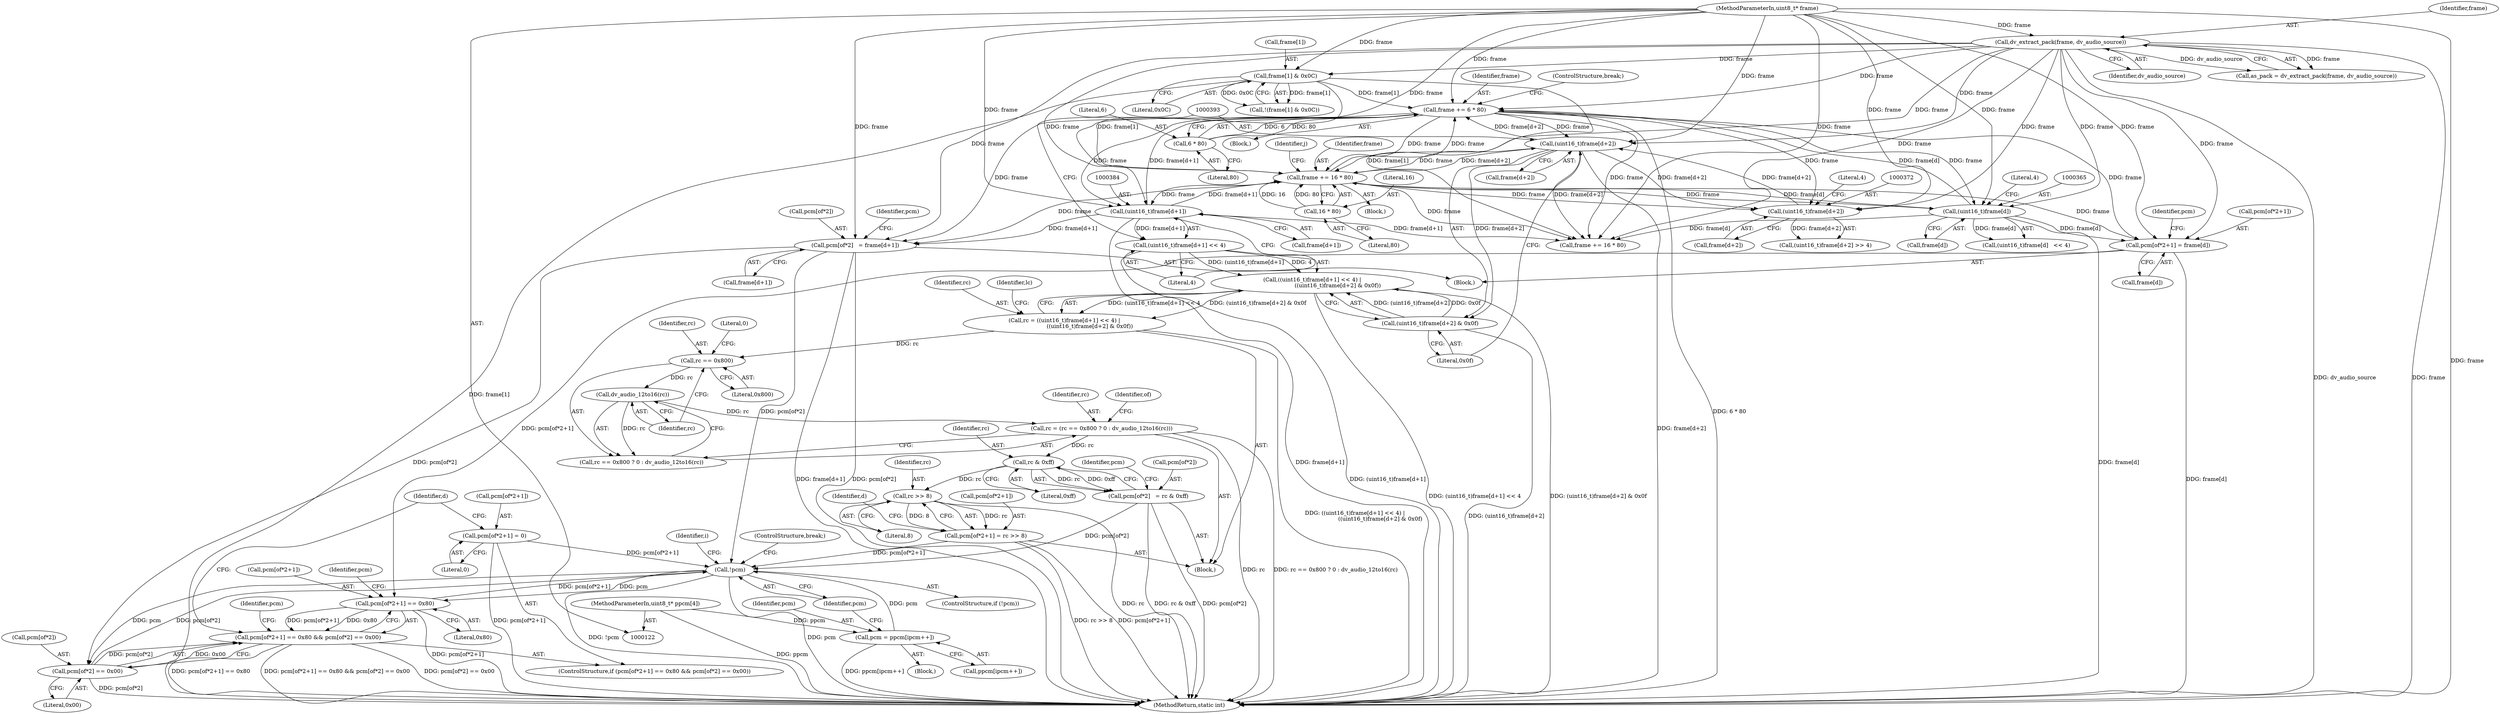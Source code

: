 digraph "0_libav_2d1c0dea5f6b91bec7f5fa53ec050913d851e366@pointer" {
"1000236" [label="(Call,!pcm)"];
"1000309" [label="(Call,pcm[of*2]   = frame[d+1])"];
"1000251" [label="(Call,frame += 6 * 80)"];
"1000253" [label="(Call,6 * 80)"];
"1000392" [label="(Call,(uint16_t)frame[d+2])"];
"1000371" [label="(Call,(uint16_t)frame[d+2])"];
"1000144" [label="(Call,dv_extract_pack(frame, dv_audio_source))"];
"1000123" [label="(MethodParameterIn,uint8_t* frame)"];
"1000511" [label="(Call,frame += 16 * 80)"];
"1000513" [label="(Call,16 * 80)"];
"1000364" [label="(Call,(uint16_t)frame[d])"];
"1000210" [label="(Call,frame[1] & 0x0C)"];
"1000383" [label="(Call,(uint16_t)frame[d+1])"];
"1000333" [label="(Call,pcm[of*2+1] == 0x80)"];
"1000236" [label="(Call,!pcm)"];
"1000342" [label="(Call,pcm[of*2] == 0x00)"];
"1000498" [label="(Call,pcm[of*2+1] = rc >> 8)"];
"1000506" [label="(Call,rc >> 8)"];
"1000495" [label="(Call,rc & 0xff)"];
"1000409" [label="(Call,rc = (rc == 0x800 ? 0 : dv_audio_12to16(rc)))"];
"1000416" [label="(Call,dv_audio_12to16(rc))"];
"1000412" [label="(Call,rc == 0x800)"];
"1000379" [label="(Call,rc = ((uint16_t)frame[d+1] << 4) |\n                             ((uint16_t)frame[d+2] & 0x0f))"];
"1000381" [label="(Call,((uint16_t)frame[d+1] << 4) |\n                             ((uint16_t)frame[d+2] & 0x0f))"];
"1000382" [label="(Call,(uint16_t)frame[d+1] << 4)"];
"1000391" [label="(Call,(uint16_t)frame[d+2] & 0x0f)"];
"1000349" [label="(Call,pcm[of*2+1] = 0)"];
"1000489" [label="(Call,pcm[of*2]   = rc & 0xff)"];
"1000229" [label="(Call,pcm = ppcm[ipcm++])"];
"1000124" [label="(MethodParameterIn,uint8_t* ppcm[4])"];
"1000320" [label="(Call,pcm[of*2+1] = frame[d])"];
"1000332" [label="(Call,pcm[of*2+1] == 0x80 && pcm[of*2] == 0x00)"];
"1000342" [label="(Call,pcm[of*2] == 0x00)"];
"1000498" [label="(Call,pcm[of*2+1] = rc >> 8)"];
"1000412" [label="(Call,rc == 0x800)"];
"1000343" [label="(Call,pcm[of*2])"];
"1000250" [label="(Block,)"];
"1000417" [label="(Identifier,rc)"];
"1000282" [label="(Block,)"];
"1000369" [label="(Literal,4)"];
"1000333" [label="(Call,pcm[of*2+1] == 0x80)"];
"1000210" [label="(Call,frame[1] & 0x0C)"];
"1000416" [label="(Call,dv_audio_12to16(rc))"];
"1000364" [label="(Call,(uint16_t)frame[d])"];
"1000357" [label="(Literal,0)"];
"1000419" [label="(Identifier,of)"];
"1000399" [label="(Literal,0x0f)"];
"1000514" [label="(Literal,16)"];
"1000236" [label="(Call,!pcm)"];
"1000363" [label="(Call,(uint16_t)frame[d]   << 4)"];
"1000211" [label="(Call,frame[1])"];
"1000309" [label="(Call,pcm[of*2]   = frame[d+1])"];
"1000253" [label="(Call,6 * 80)"];
"1000508" [label="(Literal,8)"];
"1000382" [label="(Call,(uint16_t)frame[d+1] << 4)"];
"1000334" [label="(Call,pcm[of*2+1])"];
"1000371" [label="(Call,(uint16_t)frame[d+2])"];
"1000381" [label="(Call,((uint16_t)frame[d+1] << 4) |\n                             ((uint16_t)frame[d+2] & 0x0f))"];
"1000497" [label="(Literal,0xff)"];
"1000489" [label="(Call,pcm[of*2]   = rc & 0xff)"];
"1000415" [label="(Literal,0)"];
"1000373" [label="(Call,frame[d+2])"];
"1000238" [label="(ControlStructure,break;)"];
"1000251" [label="(Call,frame += 6 * 80)"];
"1000241" [label="(Identifier,i)"];
"1000392" [label="(Call,(uint16_t)frame[d+2])"];
"1000510" [label="(Identifier,d)"];
"1000521" [label="(MethodReturn,static int)"];
"1000214" [label="(Literal,0x0C)"];
"1000275" [label="(Identifier,d)"];
"1000265" [label="(Identifier,j)"];
"1000123" [label="(MethodParameterIn,uint8_t* frame)"];
"1000322" [label="(Identifier,pcm)"];
"1000350" [label="(Call,pcm[of*2+1])"];
"1000266" [label="(Block,)"];
"1000328" [label="(Call,frame[d])"];
"1000496" [label="(Identifier,rc)"];
"1000231" [label="(Call,ppcm[ipcm++])"];
"1000499" [label="(Call,pcm[of*2+1])"];
"1000383" [label="(Call,(uint16_t)frame[d+1])"];
"1000413" [label="(Identifier,rc)"];
"1000144" [label="(Call,dv_extract_pack(frame, dv_audio_source))"];
"1000506" [label="(Call,rc >> 8)"];
"1000146" [label="(Identifier,dv_audio_source)"];
"1000341" [label="(Literal,0x80)"];
"1000380" [label="(Identifier,rc)"];
"1000310" [label="(Call,pcm[of*2])"];
"1000414" [label="(Literal,0x800)"];
"1000142" [label="(Call,as_pack = dv_extract_pack(frame, dv_audio_source))"];
"1000332" [label="(Call,pcm[of*2+1] == 0x80 && pcm[of*2] == 0x00)"];
"1000320" [label="(Call,pcm[of*2+1] = frame[d])"];
"1000344" [label="(Identifier,pcm)"];
"1000252" [label="(Identifier,frame)"];
"1000349" [label="(Call,pcm[of*2+1] = 0)"];
"1000331" [label="(ControlStructure,if (pcm[of*2+1] == 0x80 && pcm[of*2] == 0x00))"];
"1000124" [label="(MethodParameterIn,uint8_t* ppcm[4])"];
"1000256" [label="(ControlStructure,break;)"];
"1000516" [label="(Call,frame += 16 * 80)"];
"1000359" [label="(Block,)"];
"1000370" [label="(Call,(uint16_t)frame[d+2] >> 4)"];
"1000507" [label="(Identifier,rc)"];
"1000321" [label="(Call,pcm[of*2+1])"];
"1000401" [label="(Identifier,lc)"];
"1000379" [label="(Call,rc = ((uint16_t)frame[d+1] << 4) |\n                             ((uint16_t)frame[d+2] & 0x0f))"];
"1000500" [label="(Identifier,pcm)"];
"1000230" [label="(Identifier,pcm)"];
"1000390" [label="(Literal,4)"];
"1000378" [label="(Literal,4)"];
"1000512" [label="(Identifier,frame)"];
"1000511" [label="(Call,frame += 16 * 80)"];
"1000490" [label="(Call,pcm[of*2])"];
"1000410" [label="(Identifier,rc)"];
"1000209" [label="(Call,!(frame[1] & 0x0C))"];
"1000495" [label="(Call,rc & 0xff)"];
"1000394" [label="(Call,frame[d+2])"];
"1000513" [label="(Call,16 * 80)"];
"1000385" [label="(Call,frame[d+1])"];
"1000515" [label="(Literal,80)"];
"1000255" [label="(Literal,80)"];
"1000391" [label="(Call,(uint16_t)frame[d+2] & 0x0f)"];
"1000351" [label="(Identifier,pcm)"];
"1000235" [label="(ControlStructure,if (!pcm))"];
"1000228" [label="(Block,)"];
"1000348" [label="(Literal,0x00)"];
"1000315" [label="(Call,frame[d+1])"];
"1000254" [label="(Literal,6)"];
"1000237" [label="(Identifier,pcm)"];
"1000145" [label="(Identifier,frame)"];
"1000409" [label="(Call,rc = (rc == 0x800 ? 0 : dv_audio_12to16(rc)))"];
"1000366" [label="(Call,frame[d])"];
"1000335" [label="(Identifier,pcm)"];
"1000229" [label="(Call,pcm = ppcm[ipcm++])"];
"1000411" [label="(Call,rc == 0x800 ? 0 : dv_audio_12to16(rc))"];
"1000236" -> "1000235"  [label="AST: "];
"1000236" -> "1000237"  [label="CFG: "];
"1000237" -> "1000236"  [label="AST: "];
"1000238" -> "1000236"  [label="CFG: "];
"1000241" -> "1000236"  [label="CFG: "];
"1000236" -> "1000521"  [label="DDG: pcm"];
"1000236" -> "1000521"  [label="DDG: !pcm"];
"1000309" -> "1000236"  [label="DDG: pcm[of*2]"];
"1000333" -> "1000236"  [label="DDG: pcm[of*2+1]"];
"1000342" -> "1000236"  [label="DDG: pcm[of*2]"];
"1000498" -> "1000236"  [label="DDG: pcm[of*2+1]"];
"1000349" -> "1000236"  [label="DDG: pcm[of*2+1]"];
"1000489" -> "1000236"  [label="DDG: pcm[of*2]"];
"1000229" -> "1000236"  [label="DDG: pcm"];
"1000236" -> "1000333"  [label="DDG: pcm"];
"1000236" -> "1000342"  [label="DDG: pcm"];
"1000309" -> "1000282"  [label="AST: "];
"1000309" -> "1000315"  [label="CFG: "];
"1000310" -> "1000309"  [label="AST: "];
"1000315" -> "1000309"  [label="AST: "];
"1000322" -> "1000309"  [label="CFG: "];
"1000309" -> "1000521"  [label="DDG: pcm[of*2]"];
"1000309" -> "1000521"  [label="DDG: frame[d+1]"];
"1000251" -> "1000309"  [label="DDG: frame"];
"1000383" -> "1000309"  [label="DDG: frame[d+1]"];
"1000144" -> "1000309"  [label="DDG: frame"];
"1000511" -> "1000309"  [label="DDG: frame"];
"1000123" -> "1000309"  [label="DDG: frame"];
"1000309" -> "1000342"  [label="DDG: pcm[of*2]"];
"1000251" -> "1000250"  [label="AST: "];
"1000251" -> "1000253"  [label="CFG: "];
"1000252" -> "1000251"  [label="AST: "];
"1000253" -> "1000251"  [label="AST: "];
"1000256" -> "1000251"  [label="CFG: "];
"1000251" -> "1000521"  [label="DDG: 6 * 80"];
"1000253" -> "1000251"  [label="DDG: 6"];
"1000253" -> "1000251"  [label="DDG: 80"];
"1000392" -> "1000251"  [label="DDG: frame[d+2]"];
"1000364" -> "1000251"  [label="DDG: frame[d]"];
"1000210" -> "1000251"  [label="DDG: frame[1]"];
"1000383" -> "1000251"  [label="DDG: frame[d+1]"];
"1000144" -> "1000251"  [label="DDG: frame"];
"1000511" -> "1000251"  [label="DDG: frame"];
"1000123" -> "1000251"  [label="DDG: frame"];
"1000251" -> "1000320"  [label="DDG: frame"];
"1000251" -> "1000364"  [label="DDG: frame"];
"1000251" -> "1000371"  [label="DDG: frame"];
"1000251" -> "1000383"  [label="DDG: frame"];
"1000251" -> "1000392"  [label="DDG: frame"];
"1000251" -> "1000511"  [label="DDG: frame"];
"1000251" -> "1000516"  [label="DDG: frame"];
"1000253" -> "1000255"  [label="CFG: "];
"1000254" -> "1000253"  [label="AST: "];
"1000255" -> "1000253"  [label="AST: "];
"1000392" -> "1000391"  [label="AST: "];
"1000392" -> "1000394"  [label="CFG: "];
"1000393" -> "1000392"  [label="AST: "];
"1000394" -> "1000392"  [label="AST: "];
"1000399" -> "1000392"  [label="CFG: "];
"1000392" -> "1000521"  [label="DDG: frame[d+2]"];
"1000392" -> "1000371"  [label="DDG: frame[d+2]"];
"1000392" -> "1000391"  [label="DDG: frame[d+2]"];
"1000371" -> "1000392"  [label="DDG: frame[d+2]"];
"1000144" -> "1000392"  [label="DDG: frame"];
"1000511" -> "1000392"  [label="DDG: frame"];
"1000123" -> "1000392"  [label="DDG: frame"];
"1000392" -> "1000511"  [label="DDG: frame[d+2]"];
"1000392" -> "1000516"  [label="DDG: frame[d+2]"];
"1000371" -> "1000370"  [label="AST: "];
"1000371" -> "1000373"  [label="CFG: "];
"1000372" -> "1000371"  [label="AST: "];
"1000373" -> "1000371"  [label="AST: "];
"1000378" -> "1000371"  [label="CFG: "];
"1000371" -> "1000370"  [label="DDG: frame[d+2]"];
"1000144" -> "1000371"  [label="DDG: frame"];
"1000511" -> "1000371"  [label="DDG: frame"];
"1000123" -> "1000371"  [label="DDG: frame"];
"1000144" -> "1000142"  [label="AST: "];
"1000144" -> "1000146"  [label="CFG: "];
"1000145" -> "1000144"  [label="AST: "];
"1000146" -> "1000144"  [label="AST: "];
"1000142" -> "1000144"  [label="CFG: "];
"1000144" -> "1000521"  [label="DDG: frame"];
"1000144" -> "1000521"  [label="DDG: dv_audio_source"];
"1000144" -> "1000142"  [label="DDG: frame"];
"1000144" -> "1000142"  [label="DDG: dv_audio_source"];
"1000123" -> "1000144"  [label="DDG: frame"];
"1000144" -> "1000210"  [label="DDG: frame"];
"1000144" -> "1000320"  [label="DDG: frame"];
"1000144" -> "1000364"  [label="DDG: frame"];
"1000144" -> "1000383"  [label="DDG: frame"];
"1000144" -> "1000511"  [label="DDG: frame"];
"1000144" -> "1000516"  [label="DDG: frame"];
"1000123" -> "1000122"  [label="AST: "];
"1000123" -> "1000521"  [label="DDG: frame"];
"1000123" -> "1000210"  [label="DDG: frame"];
"1000123" -> "1000320"  [label="DDG: frame"];
"1000123" -> "1000364"  [label="DDG: frame"];
"1000123" -> "1000383"  [label="DDG: frame"];
"1000123" -> "1000511"  [label="DDG: frame"];
"1000123" -> "1000516"  [label="DDG: frame"];
"1000511" -> "1000266"  [label="AST: "];
"1000511" -> "1000513"  [label="CFG: "];
"1000512" -> "1000511"  [label="AST: "];
"1000513" -> "1000511"  [label="AST: "];
"1000265" -> "1000511"  [label="CFG: "];
"1000511" -> "1000320"  [label="DDG: frame"];
"1000511" -> "1000364"  [label="DDG: frame"];
"1000511" -> "1000383"  [label="DDG: frame"];
"1000513" -> "1000511"  [label="DDG: 16"];
"1000513" -> "1000511"  [label="DDG: 80"];
"1000364" -> "1000511"  [label="DDG: frame[d]"];
"1000210" -> "1000511"  [label="DDG: frame[1]"];
"1000383" -> "1000511"  [label="DDG: frame[d+1]"];
"1000511" -> "1000516"  [label="DDG: frame"];
"1000513" -> "1000515"  [label="CFG: "];
"1000514" -> "1000513"  [label="AST: "];
"1000515" -> "1000513"  [label="AST: "];
"1000364" -> "1000363"  [label="AST: "];
"1000364" -> "1000366"  [label="CFG: "];
"1000365" -> "1000364"  [label="AST: "];
"1000366" -> "1000364"  [label="AST: "];
"1000369" -> "1000364"  [label="CFG: "];
"1000364" -> "1000521"  [label="DDG: frame[d]"];
"1000364" -> "1000320"  [label="DDG: frame[d]"];
"1000364" -> "1000363"  [label="DDG: frame[d]"];
"1000364" -> "1000516"  [label="DDG: frame[d]"];
"1000210" -> "1000209"  [label="AST: "];
"1000210" -> "1000214"  [label="CFG: "];
"1000211" -> "1000210"  [label="AST: "];
"1000214" -> "1000210"  [label="AST: "];
"1000209" -> "1000210"  [label="CFG: "];
"1000210" -> "1000521"  [label="DDG: frame[1]"];
"1000210" -> "1000209"  [label="DDG: frame[1]"];
"1000210" -> "1000209"  [label="DDG: 0x0C"];
"1000210" -> "1000516"  [label="DDG: frame[1]"];
"1000383" -> "1000382"  [label="AST: "];
"1000383" -> "1000385"  [label="CFG: "];
"1000384" -> "1000383"  [label="AST: "];
"1000385" -> "1000383"  [label="AST: "];
"1000390" -> "1000383"  [label="CFG: "];
"1000383" -> "1000521"  [label="DDG: frame[d+1]"];
"1000383" -> "1000382"  [label="DDG: frame[d+1]"];
"1000383" -> "1000516"  [label="DDG: frame[d+1]"];
"1000333" -> "1000332"  [label="AST: "];
"1000333" -> "1000341"  [label="CFG: "];
"1000334" -> "1000333"  [label="AST: "];
"1000341" -> "1000333"  [label="AST: "];
"1000344" -> "1000333"  [label="CFG: "];
"1000332" -> "1000333"  [label="CFG: "];
"1000333" -> "1000521"  [label="DDG: pcm[of*2+1]"];
"1000333" -> "1000332"  [label="DDG: pcm[of*2+1]"];
"1000333" -> "1000332"  [label="DDG: 0x80"];
"1000320" -> "1000333"  [label="DDG: pcm[of*2+1]"];
"1000342" -> "1000332"  [label="AST: "];
"1000342" -> "1000348"  [label="CFG: "];
"1000343" -> "1000342"  [label="AST: "];
"1000348" -> "1000342"  [label="AST: "];
"1000332" -> "1000342"  [label="CFG: "];
"1000342" -> "1000521"  [label="DDG: pcm[of*2]"];
"1000342" -> "1000332"  [label="DDG: pcm[of*2]"];
"1000342" -> "1000332"  [label="DDG: 0x00"];
"1000498" -> "1000359"  [label="AST: "];
"1000498" -> "1000506"  [label="CFG: "];
"1000499" -> "1000498"  [label="AST: "];
"1000506" -> "1000498"  [label="AST: "];
"1000510" -> "1000498"  [label="CFG: "];
"1000498" -> "1000521"  [label="DDG: rc >> 8"];
"1000498" -> "1000521"  [label="DDG: pcm[of*2+1]"];
"1000506" -> "1000498"  [label="DDG: rc"];
"1000506" -> "1000498"  [label="DDG: 8"];
"1000506" -> "1000508"  [label="CFG: "];
"1000507" -> "1000506"  [label="AST: "];
"1000508" -> "1000506"  [label="AST: "];
"1000506" -> "1000521"  [label="DDG: rc"];
"1000495" -> "1000506"  [label="DDG: rc"];
"1000495" -> "1000489"  [label="AST: "];
"1000495" -> "1000497"  [label="CFG: "];
"1000496" -> "1000495"  [label="AST: "];
"1000497" -> "1000495"  [label="AST: "];
"1000489" -> "1000495"  [label="CFG: "];
"1000495" -> "1000489"  [label="DDG: rc"];
"1000495" -> "1000489"  [label="DDG: 0xff"];
"1000409" -> "1000495"  [label="DDG: rc"];
"1000409" -> "1000359"  [label="AST: "];
"1000409" -> "1000411"  [label="CFG: "];
"1000410" -> "1000409"  [label="AST: "];
"1000411" -> "1000409"  [label="AST: "];
"1000419" -> "1000409"  [label="CFG: "];
"1000409" -> "1000521"  [label="DDG: rc == 0x800 ? 0 : dv_audio_12to16(rc)"];
"1000409" -> "1000521"  [label="DDG: rc"];
"1000416" -> "1000409"  [label="DDG: rc"];
"1000416" -> "1000411"  [label="AST: "];
"1000416" -> "1000417"  [label="CFG: "];
"1000417" -> "1000416"  [label="AST: "];
"1000411" -> "1000416"  [label="CFG: "];
"1000416" -> "1000411"  [label="DDG: rc"];
"1000412" -> "1000416"  [label="DDG: rc"];
"1000412" -> "1000411"  [label="AST: "];
"1000412" -> "1000414"  [label="CFG: "];
"1000413" -> "1000412"  [label="AST: "];
"1000414" -> "1000412"  [label="AST: "];
"1000415" -> "1000412"  [label="CFG: "];
"1000417" -> "1000412"  [label="CFG: "];
"1000379" -> "1000412"  [label="DDG: rc"];
"1000379" -> "1000359"  [label="AST: "];
"1000379" -> "1000381"  [label="CFG: "];
"1000380" -> "1000379"  [label="AST: "];
"1000381" -> "1000379"  [label="AST: "];
"1000401" -> "1000379"  [label="CFG: "];
"1000379" -> "1000521"  [label="DDG: ((uint16_t)frame[d+1] << 4) |\n                             ((uint16_t)frame[d+2] & 0x0f)"];
"1000381" -> "1000379"  [label="DDG: (uint16_t)frame[d+1] << 4"];
"1000381" -> "1000379"  [label="DDG: (uint16_t)frame[d+2] & 0x0f"];
"1000381" -> "1000391"  [label="CFG: "];
"1000382" -> "1000381"  [label="AST: "];
"1000391" -> "1000381"  [label="AST: "];
"1000381" -> "1000521"  [label="DDG: (uint16_t)frame[d+1] << 4"];
"1000381" -> "1000521"  [label="DDG: (uint16_t)frame[d+2] & 0x0f"];
"1000382" -> "1000381"  [label="DDG: (uint16_t)frame[d+1]"];
"1000382" -> "1000381"  [label="DDG: 4"];
"1000391" -> "1000381"  [label="DDG: (uint16_t)frame[d+2]"];
"1000391" -> "1000381"  [label="DDG: 0x0f"];
"1000382" -> "1000390"  [label="CFG: "];
"1000390" -> "1000382"  [label="AST: "];
"1000393" -> "1000382"  [label="CFG: "];
"1000382" -> "1000521"  [label="DDG: (uint16_t)frame[d+1]"];
"1000391" -> "1000399"  [label="CFG: "];
"1000399" -> "1000391"  [label="AST: "];
"1000391" -> "1000521"  [label="DDG: (uint16_t)frame[d+2]"];
"1000349" -> "1000331"  [label="AST: "];
"1000349" -> "1000357"  [label="CFG: "];
"1000350" -> "1000349"  [label="AST: "];
"1000357" -> "1000349"  [label="AST: "];
"1000275" -> "1000349"  [label="CFG: "];
"1000349" -> "1000521"  [label="DDG: pcm[of*2+1]"];
"1000489" -> "1000359"  [label="AST: "];
"1000490" -> "1000489"  [label="AST: "];
"1000500" -> "1000489"  [label="CFG: "];
"1000489" -> "1000521"  [label="DDG: rc & 0xff"];
"1000489" -> "1000521"  [label="DDG: pcm[of*2]"];
"1000229" -> "1000228"  [label="AST: "];
"1000229" -> "1000231"  [label="CFG: "];
"1000230" -> "1000229"  [label="AST: "];
"1000231" -> "1000229"  [label="AST: "];
"1000237" -> "1000229"  [label="CFG: "];
"1000229" -> "1000521"  [label="DDG: ppcm[ipcm++]"];
"1000124" -> "1000229"  [label="DDG: ppcm"];
"1000124" -> "1000122"  [label="AST: "];
"1000124" -> "1000521"  [label="DDG: ppcm"];
"1000320" -> "1000282"  [label="AST: "];
"1000320" -> "1000328"  [label="CFG: "];
"1000321" -> "1000320"  [label="AST: "];
"1000328" -> "1000320"  [label="AST: "];
"1000335" -> "1000320"  [label="CFG: "];
"1000320" -> "1000521"  [label="DDG: frame[d]"];
"1000332" -> "1000331"  [label="AST: "];
"1000351" -> "1000332"  [label="CFG: "];
"1000275" -> "1000332"  [label="CFG: "];
"1000332" -> "1000521"  [label="DDG: pcm[of*2+1] == 0x80"];
"1000332" -> "1000521"  [label="DDG: pcm[of*2+1] == 0x80 && pcm[of*2] == 0x00"];
"1000332" -> "1000521"  [label="DDG: pcm[of*2] == 0x00"];
}
